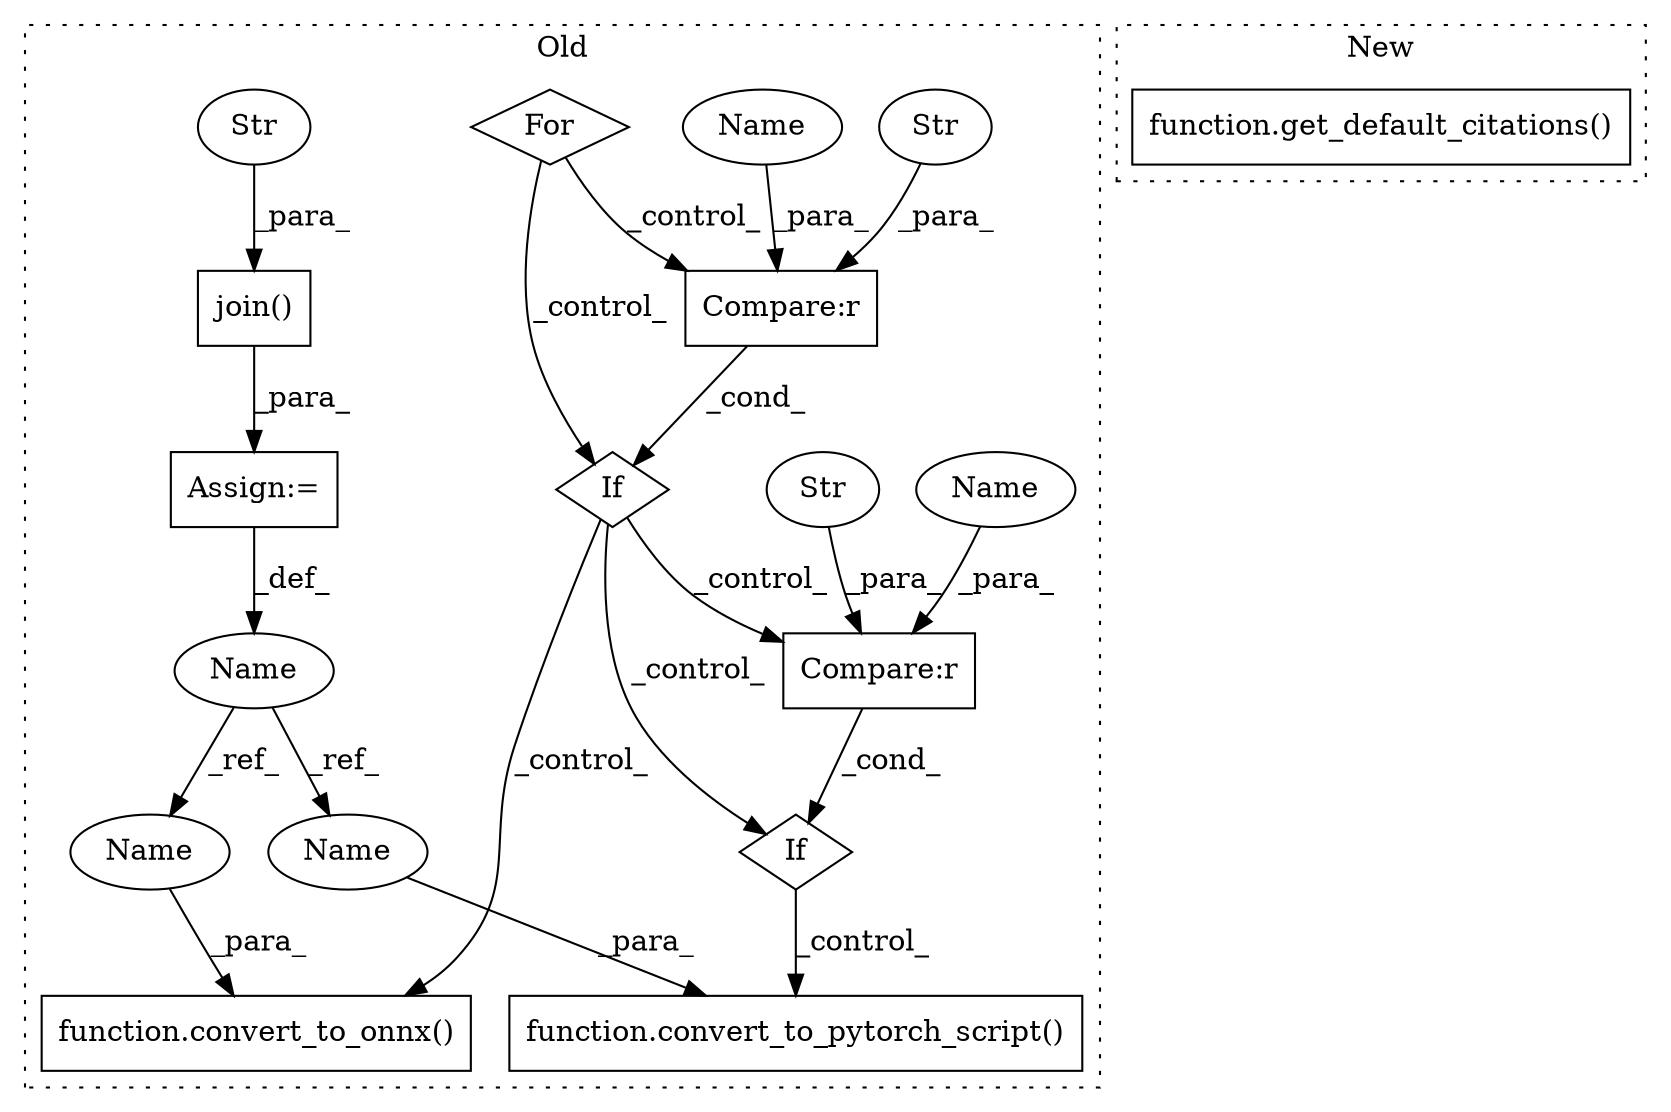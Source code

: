 digraph G {
subgraph cluster0 {
1 [label="If" a="96" s="3013" l="0" shape="diamond"];
3 [label="If" a="96" s="2928" l="3" shape="diamond"];
4 [label="Compare:r" a="40" s="3013" l="27" shape="box"];
5 [label="Compare:r" a="40" s="2931" l="20" shape="box"];
6 [label="Str" a="66" s="3027" l="13" shape="ellipse"];
7 [label="Str" a="66" s="2945" l="6" shape="ellipse"];
8 [label="function.convert_to_onnx()" a="75" s="2969,2994" l="16,1" shape="box"];
9 [label="join()" a="75" s="2837,2868" l="13,1" shape="box"];
10 [label="Str" a="66" s="2858" l="10" shape="ellipse"];
11 [label="For" a="107" s="2878,2914" l="4,14" shape="diamond"];
12 [label="Name" a="87" s="2825" l="9" shape="ellipse"];
13 [label="function.convert_to_pytorch_script()" a="75" s="3058,3093" l="26,1" shape="box"];
14 [label="Assign:=" a="68" s="2834" l="3" shape="box"];
15 [label="Name" a="87" s="3013" l="10" shape="ellipse"];
16 [label="Name" a="87" s="2931" l="10" shape="ellipse"];
17 [label="Name" a="87" s="3084" l="9" shape="ellipse"];
18 [label="Name" a="87" s="2985" l="9" shape="ellipse"];
label = "Old";
style="dotted";
}
subgraph cluster1 {
2 [label="function.get_default_citations()" a="75" s="2129" l="121" shape="box"];
label = "New";
style="dotted";
}
1 -> 13 [label="_control_"];
3 -> 8 [label="_control_"];
3 -> 1 [label="_control_"];
3 -> 4 [label="_control_"];
4 -> 1 [label="_cond_"];
5 -> 3 [label="_cond_"];
6 -> 4 [label="_para_"];
7 -> 5 [label="_para_"];
9 -> 14 [label="_para_"];
10 -> 9 [label="_para_"];
11 -> 3 [label="_control_"];
11 -> 5 [label="_control_"];
12 -> 17 [label="_ref_"];
12 -> 18 [label="_ref_"];
14 -> 12 [label="_def_"];
15 -> 4 [label="_para_"];
16 -> 5 [label="_para_"];
17 -> 13 [label="_para_"];
18 -> 8 [label="_para_"];
}
